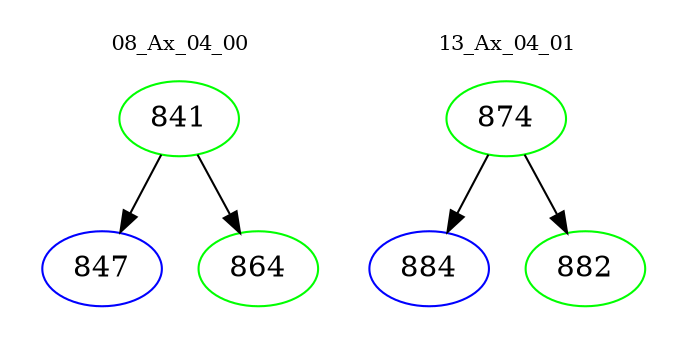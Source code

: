 digraph{
subgraph cluster_0 {
color = white
label = "08_Ax_04_00";
fontsize=10;
T0_841 [label="841", color="green"]
T0_841 -> T0_847 [color="black"]
T0_847 [label="847", color="blue"]
T0_841 -> T0_864 [color="black"]
T0_864 [label="864", color="green"]
}
subgraph cluster_1 {
color = white
label = "13_Ax_04_01";
fontsize=10;
T1_874 [label="874", color="green"]
T1_874 -> T1_884 [color="black"]
T1_884 [label="884", color="blue"]
T1_874 -> T1_882 [color="black"]
T1_882 [label="882", color="green"]
}
}
